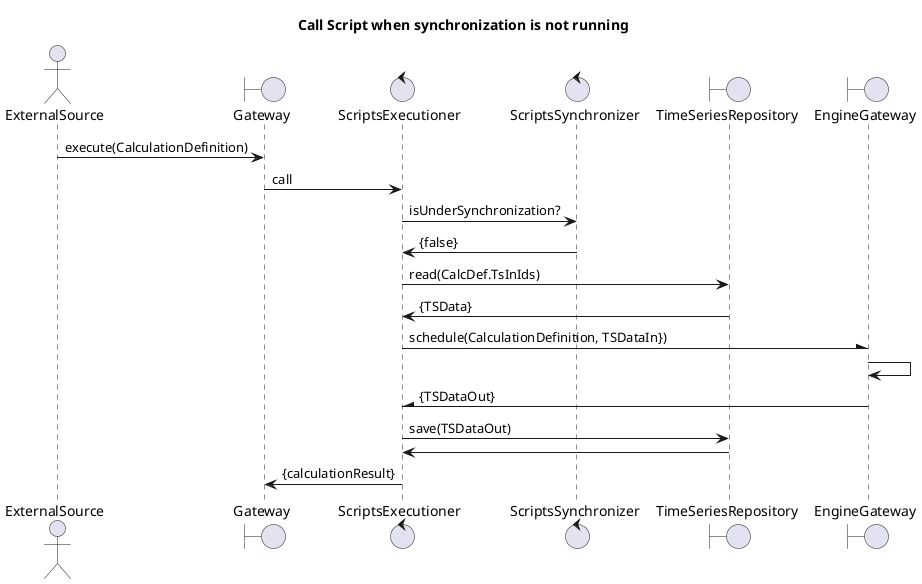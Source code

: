 @startuml

title Call Script when synchronization is not running

actor ExternalSource
boundary Gateway
control ScriptsExecutioner as Executioner
control ScriptsSynchronizer as Synchronizer
boundary TimeSeriesRepository as TSRepo
boundary EngineGateway as Engine

ExternalSource -> Gateway: execute(CalculationDefinition)
Gateway -> Executioner: call
Executioner -> Synchronizer: isUnderSynchronization?
Synchronizer -> Executioner: {false}
' Executioner -\ Gateway: {scriptExecutionStarted}
Executioner -> TSRepo: read(CalcDef.TsInIds)
TSRepo -> Executioner: {TSData}
' Executioner -> Engine: run(CalculationDefinition, TSDataIn})
Executioner -\ Engine: schedule(CalculationDefinition, TSDataIn})
Engine -> Engine
Engine -\ Executioner: {TSDataOut}
Executioner -> TSRepo: save(TSDataOut)
TSRepo -> Executioner
Executioner -> Gateway: {calculationResult}

@enduml